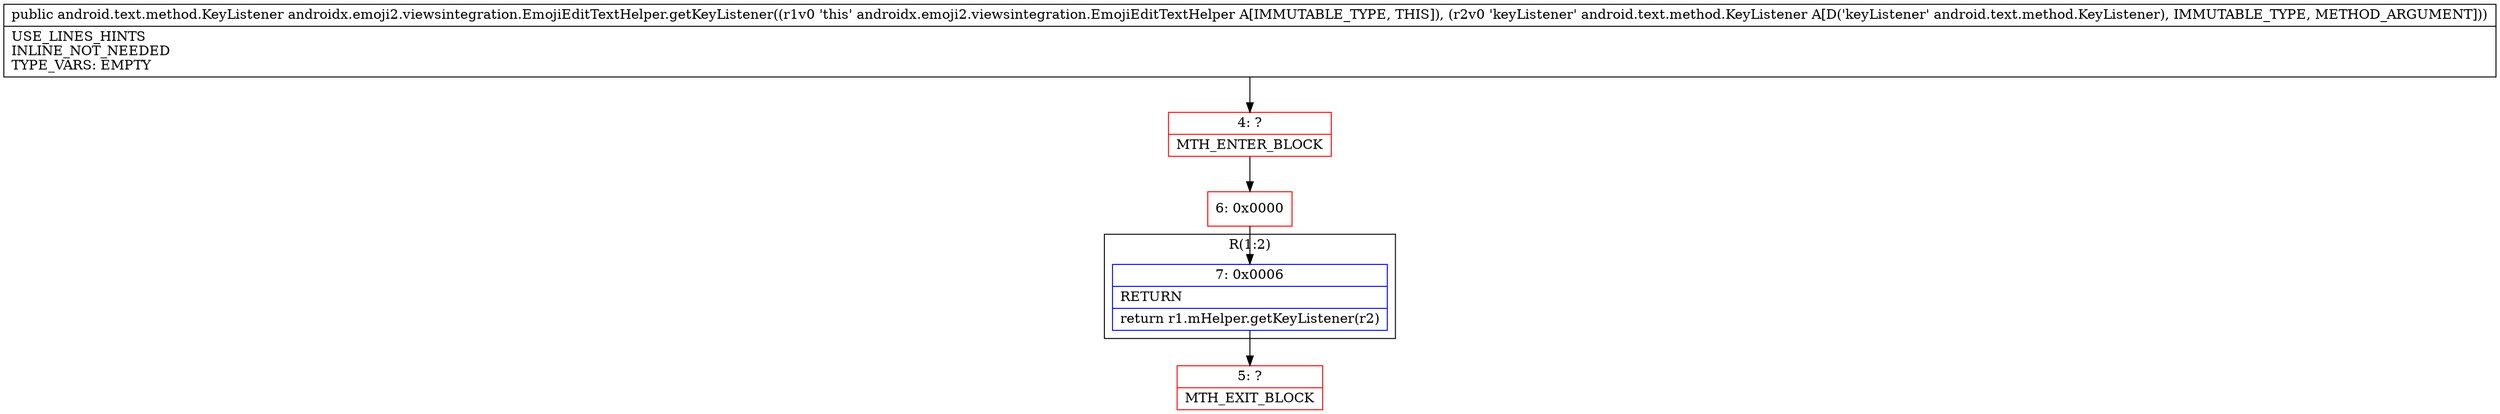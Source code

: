 digraph "CFG forandroidx.emoji2.viewsintegration.EmojiEditTextHelper.getKeyListener(Landroid\/text\/method\/KeyListener;)Landroid\/text\/method\/KeyListener;" {
subgraph cluster_Region_46127778 {
label = "R(1:2)";
node [shape=record,color=blue];
Node_7 [shape=record,label="{7\:\ 0x0006|RETURN\l|return r1.mHelper.getKeyListener(r2)\l}"];
}
Node_4 [shape=record,color=red,label="{4\:\ ?|MTH_ENTER_BLOCK\l}"];
Node_6 [shape=record,color=red,label="{6\:\ 0x0000}"];
Node_5 [shape=record,color=red,label="{5\:\ ?|MTH_EXIT_BLOCK\l}"];
MethodNode[shape=record,label="{public android.text.method.KeyListener androidx.emoji2.viewsintegration.EmojiEditTextHelper.getKeyListener((r1v0 'this' androidx.emoji2.viewsintegration.EmojiEditTextHelper A[IMMUTABLE_TYPE, THIS]), (r2v0 'keyListener' android.text.method.KeyListener A[D('keyListener' android.text.method.KeyListener), IMMUTABLE_TYPE, METHOD_ARGUMENT]))  | USE_LINES_HINTS\lINLINE_NOT_NEEDED\lTYPE_VARS: EMPTY\l}"];
MethodNode -> Node_4;Node_7 -> Node_5;
Node_4 -> Node_6;
Node_6 -> Node_7;
}

